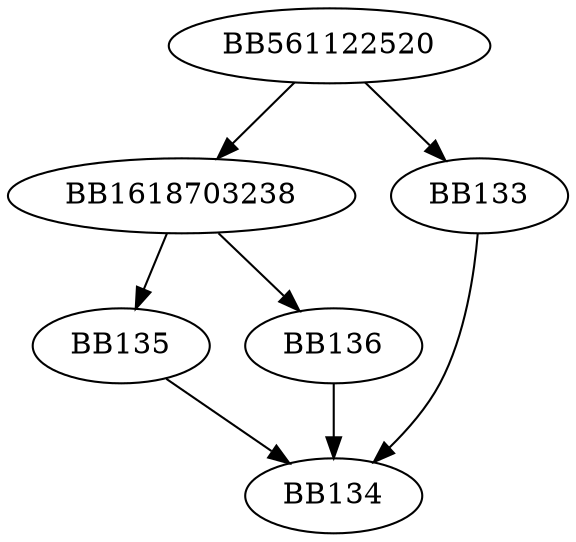 digraph G{
	BB561122520->BB1618703238;
	BB561122520->BB133;
	BB133->BB134;
	BB1618703238->BB135;
	BB1618703238->BB136;
	BB136->BB134;
	BB135->BB134;
}

